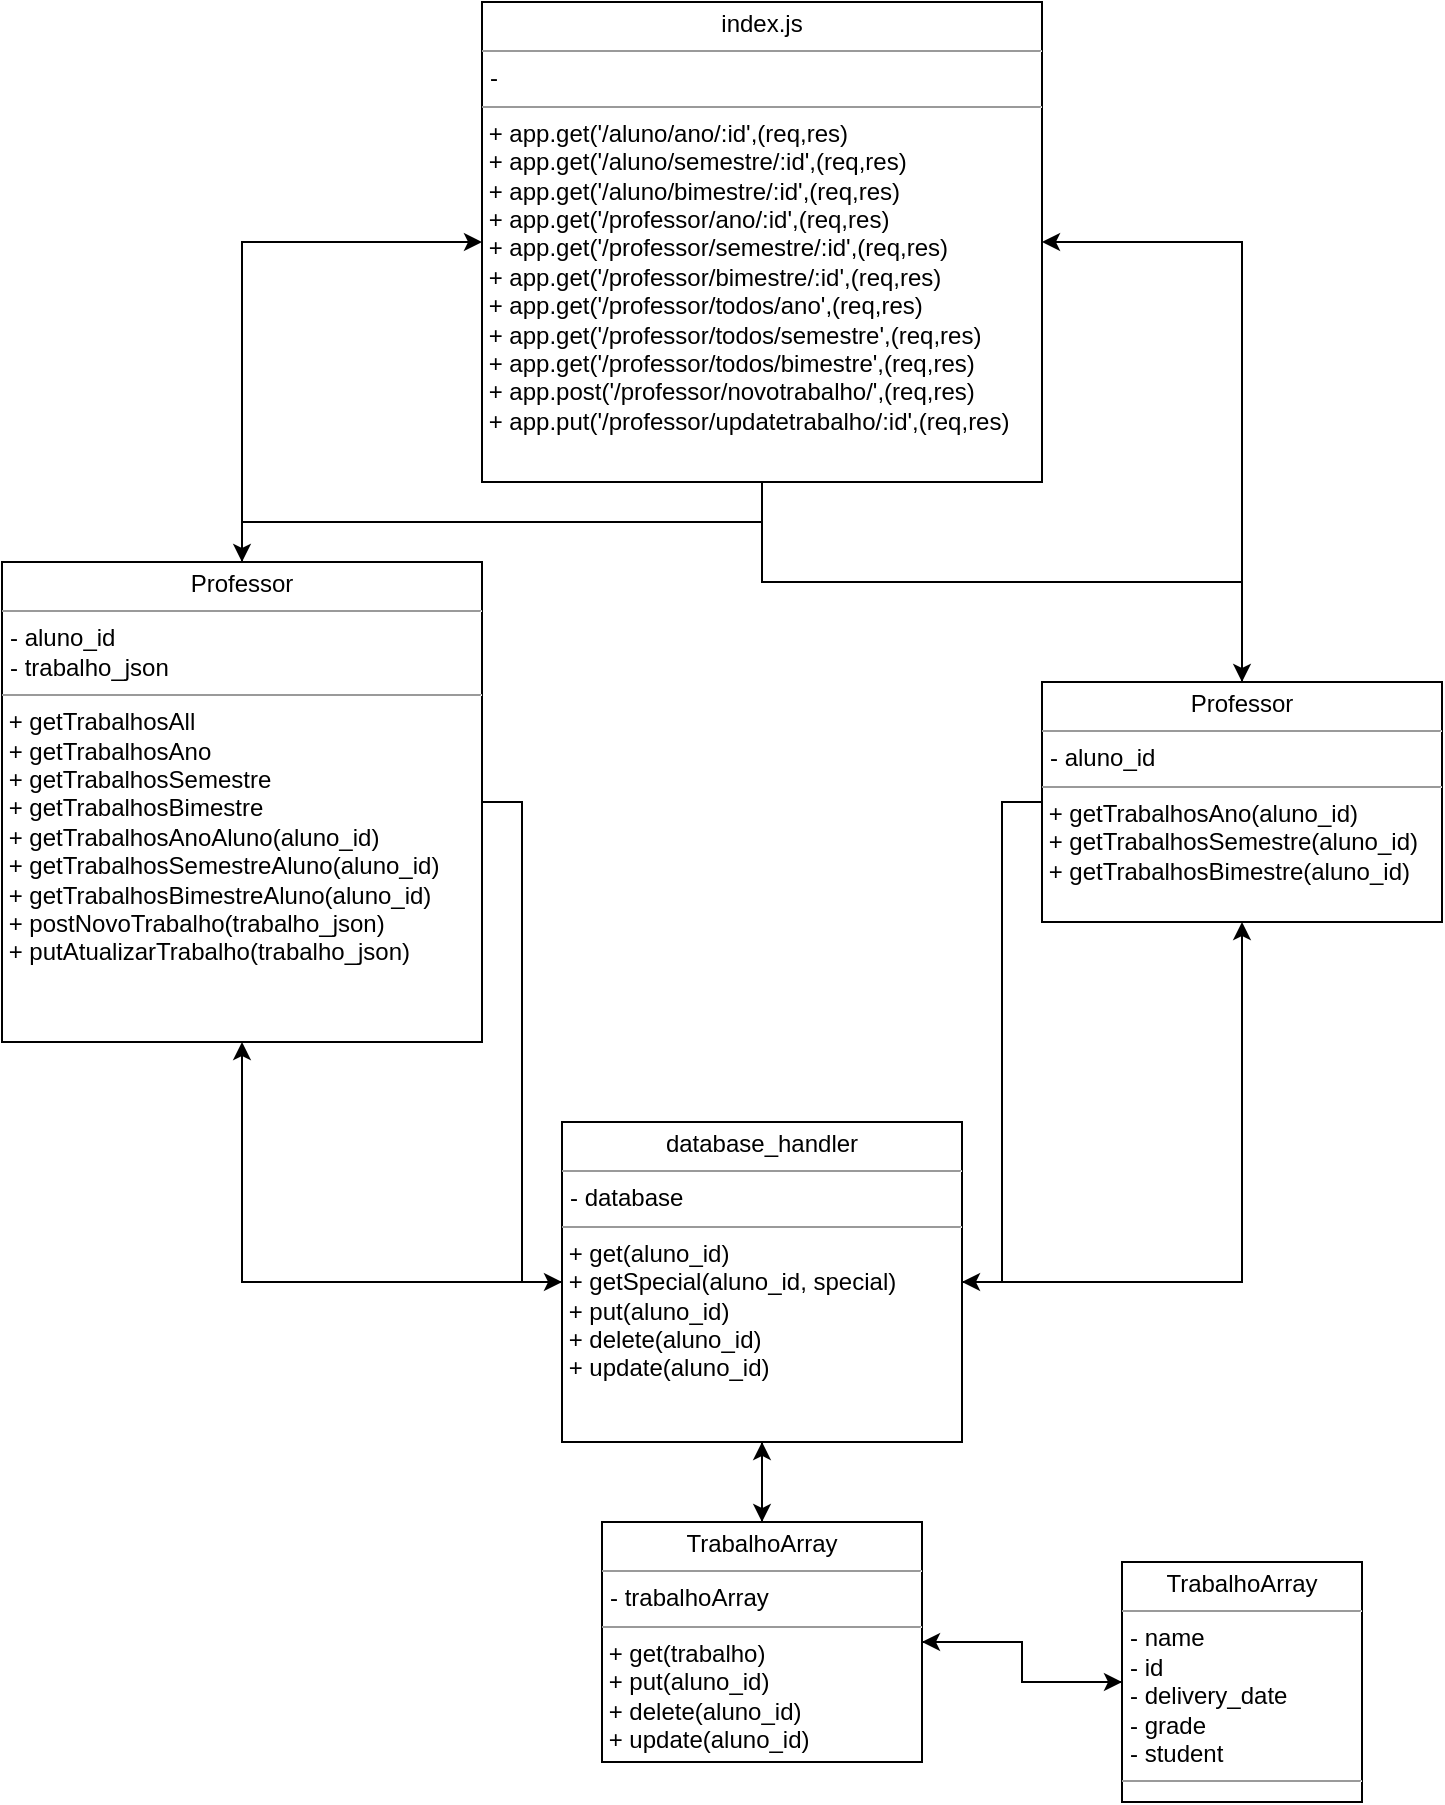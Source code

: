 <mxfile version="14.7.0" type="device"><diagram id="1hXBOiLsSeiKm67OBkjg" name="Page-1"><mxGraphModel dx="1422" dy="802" grid="1" gridSize="10" guides="1" tooltips="1" connect="1" arrows="1" fold="1" page="1" pageScale="1" pageWidth="850" pageHeight="1100" math="0" shadow="0"><root><mxCell id="0"/><mxCell id="1" parent="0"/><mxCell id="0UlbGz9h1Ghoqs-o7RnH-7" style="edgeStyle=orthogonalEdgeStyle;rounded=0;orthogonalLoop=1;jettySize=auto;html=1;entryX=0.5;entryY=0;entryDx=0;entryDy=0;" edge="1" parent="1" source="0UlbGz9h1Ghoqs-o7RnH-1" target="0UlbGz9h1Ghoqs-o7RnH-2"><mxGeometry relative="1" as="geometry"/></mxCell><mxCell id="0UlbGz9h1Ghoqs-o7RnH-8" style="edgeStyle=orthogonalEdgeStyle;rounded=0;orthogonalLoop=1;jettySize=auto;html=1;entryX=0.5;entryY=0;entryDx=0;entryDy=0;" edge="1" parent="1" source="0UlbGz9h1Ghoqs-o7RnH-1" target="0UlbGz9h1Ghoqs-o7RnH-3"><mxGeometry relative="1" as="geometry"/></mxCell><mxCell id="0UlbGz9h1Ghoqs-o7RnH-1" value="&lt;p style=&quot;margin: 0px ; margin-top: 4px ; text-align: center&quot;&gt;index.js&lt;br&gt;&lt;/p&gt;&lt;hr size=&quot;1&quot;&gt;&lt;p style=&quot;margin: 0px ; margin-left: 4px&quot;&gt;- &lt;br&gt;&lt;/p&gt;&lt;hr size=&quot;1&quot;&gt;&lt;div&gt;&amp;nbsp;+ app.get('/aluno/ano/:id',(req,res)&lt;br&gt;&lt;/div&gt;&lt;div&gt;&amp;nbsp;+ app.get('/aluno/semestre/:id',(req,res)&lt;/div&gt;&lt;div&gt;&amp;nbsp;+ app.get('/aluno/bimestre/:id',(req,res)&lt;/div&gt;&lt;div&gt;&amp;nbsp;+ app.get('/professor/ano/:id',(req,res)&lt;/div&gt;&lt;div&gt;&amp;nbsp;+ app.get('/professor/semestre/:id',(req,res)&lt;/div&gt;&lt;div&gt;&amp;nbsp;+ app.get('/professor/bimestre/:id',(req,res)&lt;/div&gt;&lt;div&gt;&amp;nbsp;+ app.get('/professor/todos/ano',(req,res)&lt;/div&gt;&lt;div&gt;&amp;nbsp;+ app.get('/professor/todos/semestre',(req,res)&lt;/div&gt;&lt;div&gt;&amp;nbsp;+ app.get('/professor/todos/bimestre',(req,res)&lt;/div&gt;&lt;div&gt;&amp;nbsp;+ app.post('/professor/novotrabalho/',(req,res)&lt;/div&gt;&lt;div&gt;&amp;nbsp;+ app.put('/professor/updatetrabalho/:id',(req,res)&lt;/div&gt;&lt;div&gt;&lt;span style=&quot;color: #d4d4d4&quot;&gt;&lt;br&gt;&lt;/span&gt;&lt;/div&gt;" style="verticalAlign=top;align=left;overflow=fill;fontSize=12;fontFamily=Helvetica;html=1;" vertex="1" parent="1"><mxGeometry x="280" y="40" width="280" height="240" as="geometry"/></mxCell><mxCell id="0UlbGz9h1Ghoqs-o7RnH-9" style="edgeStyle=orthogonalEdgeStyle;rounded=0;orthogonalLoop=1;jettySize=auto;html=1;entryX=0;entryY=0.5;entryDx=0;entryDy=0;" edge="1" parent="1" source="0UlbGz9h1Ghoqs-o7RnH-2" target="0UlbGz9h1Ghoqs-o7RnH-4"><mxGeometry relative="1" as="geometry"/></mxCell><mxCell id="0UlbGz9h1Ghoqs-o7RnH-19" style="edgeStyle=orthogonalEdgeStyle;rounded=0;orthogonalLoop=1;jettySize=auto;html=1;entryX=0;entryY=0.5;entryDx=0;entryDy=0;" edge="1" parent="1" source="0UlbGz9h1Ghoqs-o7RnH-2" target="0UlbGz9h1Ghoqs-o7RnH-1"><mxGeometry relative="1" as="geometry"/></mxCell><mxCell id="0UlbGz9h1Ghoqs-o7RnH-2" value="&lt;p style=&quot;margin: 0px ; margin-top: 4px ; text-align: center&quot;&gt;Professor&lt;br&gt;&lt;/p&gt;&lt;hr size=&quot;1&quot;&gt;&lt;p style=&quot;margin: 0px ; margin-left: 4px&quot;&gt;- aluno_id&lt;/p&gt;&lt;p style=&quot;margin: 0px ; margin-left: 4px&quot;&gt;- trabalho_json&lt;br&gt;&lt;/p&gt;&lt;hr size=&quot;1&quot;&gt;&lt;div&gt;&amp;nbsp;+ getTrabalhosAll&lt;/div&gt;&lt;div&gt;&amp;nbsp;+ getTrabalhosAno&lt;/div&gt;&lt;div&gt;&amp;nbsp;+ getTrabalhosSemestre&lt;/div&gt;&lt;div&gt;&amp;nbsp;+ getTrabalhosBimestre&lt;/div&gt;&lt;div&gt;&amp;nbsp;+ getTrabalhosAnoAluno(aluno_id)&lt;/div&gt;&lt;div&gt;&amp;nbsp;+ getTrabalhosSemestreAluno(aluno_id)&lt;/div&gt;&lt;div&gt;&amp;nbsp;+ getTrabalhosBimestreAluno(aluno_id)&lt;/div&gt;&lt;div&gt;&amp;nbsp;+ postNovoTrabalho(trabalho_json)&lt;/div&gt;&lt;div&gt;&amp;nbsp;+ putAtualizarTrabalho(trabalho_json)&lt;/div&gt;" style="verticalAlign=top;align=left;overflow=fill;fontSize=12;fontFamily=Helvetica;html=1;" vertex="1" parent="1"><mxGeometry x="40" y="320" width="240" height="240" as="geometry"/></mxCell><mxCell id="0UlbGz9h1Ghoqs-o7RnH-10" style="edgeStyle=orthogonalEdgeStyle;rounded=0;orthogonalLoop=1;jettySize=auto;html=1;entryX=1;entryY=0.5;entryDx=0;entryDy=0;" edge="1" parent="1" source="0UlbGz9h1Ghoqs-o7RnH-3" target="0UlbGz9h1Ghoqs-o7RnH-4"><mxGeometry relative="1" as="geometry"/></mxCell><mxCell id="0UlbGz9h1Ghoqs-o7RnH-18" style="edgeStyle=orthogonalEdgeStyle;rounded=0;orthogonalLoop=1;jettySize=auto;html=1;entryX=1;entryY=0.5;entryDx=0;entryDy=0;" edge="1" parent="1" source="0UlbGz9h1Ghoqs-o7RnH-3" target="0UlbGz9h1Ghoqs-o7RnH-1"><mxGeometry relative="1" as="geometry"/></mxCell><mxCell id="0UlbGz9h1Ghoqs-o7RnH-3" value="&lt;p style=&quot;margin: 0px ; margin-top: 4px ; text-align: center&quot;&gt;Professor&lt;br&gt;&lt;/p&gt;&lt;hr size=&quot;1&quot;&gt;&lt;p style=&quot;margin: 0px ; margin-left: 4px&quot;&gt;- aluno_id&lt;/p&gt;&lt;hr size=&quot;1&quot;&gt;&lt;div&gt;&amp;nbsp;+ getTrabalhosAno(aluno_id)&lt;/div&gt;&lt;div&gt;&amp;nbsp;+ getTrabalhosSemestre(aluno_id)&lt;/div&gt;&lt;div&gt;&amp;nbsp;+ getTrabalhosBimestre(aluno_id)&lt;/div&gt;" style="verticalAlign=top;align=left;overflow=fill;fontSize=12;fontFamily=Helvetica;html=1;" vertex="1" parent="1"><mxGeometry x="560" y="380" width="200" height="120" as="geometry"/></mxCell><mxCell id="0UlbGz9h1Ghoqs-o7RnH-11" style="edgeStyle=orthogonalEdgeStyle;rounded=0;orthogonalLoop=1;jettySize=auto;html=1;entryX=0.5;entryY=0;entryDx=0;entryDy=0;" edge="1" parent="1" source="0UlbGz9h1Ghoqs-o7RnH-4" target="0UlbGz9h1Ghoqs-o7RnH-5"><mxGeometry relative="1" as="geometry"/></mxCell><mxCell id="0UlbGz9h1Ghoqs-o7RnH-16" style="edgeStyle=orthogonalEdgeStyle;rounded=0;orthogonalLoop=1;jettySize=auto;html=1;entryX=0.5;entryY=1;entryDx=0;entryDy=0;" edge="1" parent="1" source="0UlbGz9h1Ghoqs-o7RnH-4" target="0UlbGz9h1Ghoqs-o7RnH-2"><mxGeometry relative="1" as="geometry"/></mxCell><mxCell id="0UlbGz9h1Ghoqs-o7RnH-17" style="edgeStyle=orthogonalEdgeStyle;rounded=0;orthogonalLoop=1;jettySize=auto;html=1;entryX=0.5;entryY=1;entryDx=0;entryDy=0;" edge="1" parent="1" source="0UlbGz9h1Ghoqs-o7RnH-4" target="0UlbGz9h1Ghoqs-o7RnH-3"><mxGeometry relative="1" as="geometry"/></mxCell><mxCell id="0UlbGz9h1Ghoqs-o7RnH-4" value="&lt;p style=&quot;margin: 0px ; margin-top: 4px ; text-align: center&quot;&gt;database_handler&lt;br&gt;&lt;/p&gt;&lt;hr size=&quot;1&quot;&gt;&lt;p style=&quot;margin: 0px ; margin-left: 4px&quot;&gt;- database&lt;/p&gt;&lt;hr size=&quot;1&quot;&gt;&lt;div&gt;&amp;nbsp;+ get(aluno_id)&lt;/div&gt;&lt;div&gt;&amp;nbsp;+ getSpecial(aluno_id, special)&lt;/div&gt;&lt;div&gt;&amp;nbsp;+ put(aluno_id)&lt;/div&gt;&lt;div&gt;&amp;nbsp;+ delete(aluno_id)&lt;/div&gt;&lt;div&gt;&amp;nbsp;+ update(aluno_id)&lt;br&gt;&lt;/div&gt;" style="verticalAlign=top;align=left;overflow=fill;fontSize=12;fontFamily=Helvetica;html=1;" vertex="1" parent="1"><mxGeometry x="320" y="600" width="200" height="160" as="geometry"/></mxCell><mxCell id="0UlbGz9h1Ghoqs-o7RnH-12" style="edgeStyle=orthogonalEdgeStyle;rounded=0;orthogonalLoop=1;jettySize=auto;html=1;entryX=0;entryY=0.5;entryDx=0;entryDy=0;" edge="1" parent="1" source="0UlbGz9h1Ghoqs-o7RnH-5" target="0UlbGz9h1Ghoqs-o7RnH-6"><mxGeometry relative="1" as="geometry"/></mxCell><mxCell id="0UlbGz9h1Ghoqs-o7RnH-14" style="edgeStyle=orthogonalEdgeStyle;rounded=0;orthogonalLoop=1;jettySize=auto;html=1;entryX=0.5;entryY=1;entryDx=0;entryDy=0;" edge="1" parent="1" source="0UlbGz9h1Ghoqs-o7RnH-5" target="0UlbGz9h1Ghoqs-o7RnH-4"><mxGeometry relative="1" as="geometry"/></mxCell><mxCell id="0UlbGz9h1Ghoqs-o7RnH-5" value="&lt;p style=&quot;margin: 0px ; margin-top: 4px ; text-align: center&quot;&gt;TrabalhoArray&lt;br&gt;&lt;/p&gt;&lt;hr size=&quot;1&quot;&gt;&lt;p style=&quot;margin: 0px ; margin-left: 4px&quot;&gt;- trabalhoArray&lt;br&gt;&lt;/p&gt;&lt;hr size=&quot;1&quot;&gt;&lt;div&gt;&amp;nbsp;+ get(trabalho)&lt;/div&gt;&lt;div&gt;&amp;nbsp;+ put(aluno_id)&lt;/div&gt;&lt;div&gt;&amp;nbsp;+ delete(aluno_id)&lt;/div&gt;&lt;div&gt;&amp;nbsp;+ update(aluno_id)&lt;br&gt;&lt;/div&gt;" style="verticalAlign=top;align=left;overflow=fill;fontSize=12;fontFamily=Helvetica;html=1;" vertex="1" parent="1"><mxGeometry x="340" y="800" width="160" height="120" as="geometry"/></mxCell><mxCell id="0UlbGz9h1Ghoqs-o7RnH-13" style="edgeStyle=orthogonalEdgeStyle;rounded=0;orthogonalLoop=1;jettySize=auto;html=1;entryX=1;entryY=0.5;entryDx=0;entryDy=0;" edge="1" parent="1" source="0UlbGz9h1Ghoqs-o7RnH-6" target="0UlbGz9h1Ghoqs-o7RnH-5"><mxGeometry relative="1" as="geometry"/></mxCell><mxCell id="0UlbGz9h1Ghoqs-o7RnH-6" value="&lt;p style=&quot;margin: 0px ; margin-top: 4px ; text-align: center&quot;&gt;TrabalhoArray&lt;br&gt;&lt;/p&gt;&lt;hr size=&quot;1&quot;&gt;&lt;p style=&quot;margin: 0px ; margin-left: 4px&quot;&gt;- name&lt;/p&gt;&lt;p style=&quot;margin: 0px ; margin-left: 4px&quot;&gt;- id&lt;/p&gt;&lt;p style=&quot;margin: 0px ; margin-left: 4px&quot;&gt;- delivery_date&lt;/p&gt;&lt;p style=&quot;margin: 0px ; margin-left: 4px&quot;&gt;- grade&lt;/p&gt;&lt;p style=&quot;margin: 0px ; margin-left: 4px&quot;&gt;&lt;span style=&quot;color: #9cdcfe&quot;&gt;&lt;font color=&quot;#000000&quot;&gt;- student&lt;/font&gt;&lt;br&gt;&lt;/span&gt;&lt;/p&gt;&lt;hr size=&quot;1&quot;&gt;" style="verticalAlign=top;align=left;overflow=fill;fontSize=12;fontFamily=Helvetica;html=1;" vertex="1" parent="1"><mxGeometry x="600" y="820" width="120" height="120" as="geometry"/></mxCell></root></mxGraphModel></diagram></mxfile>